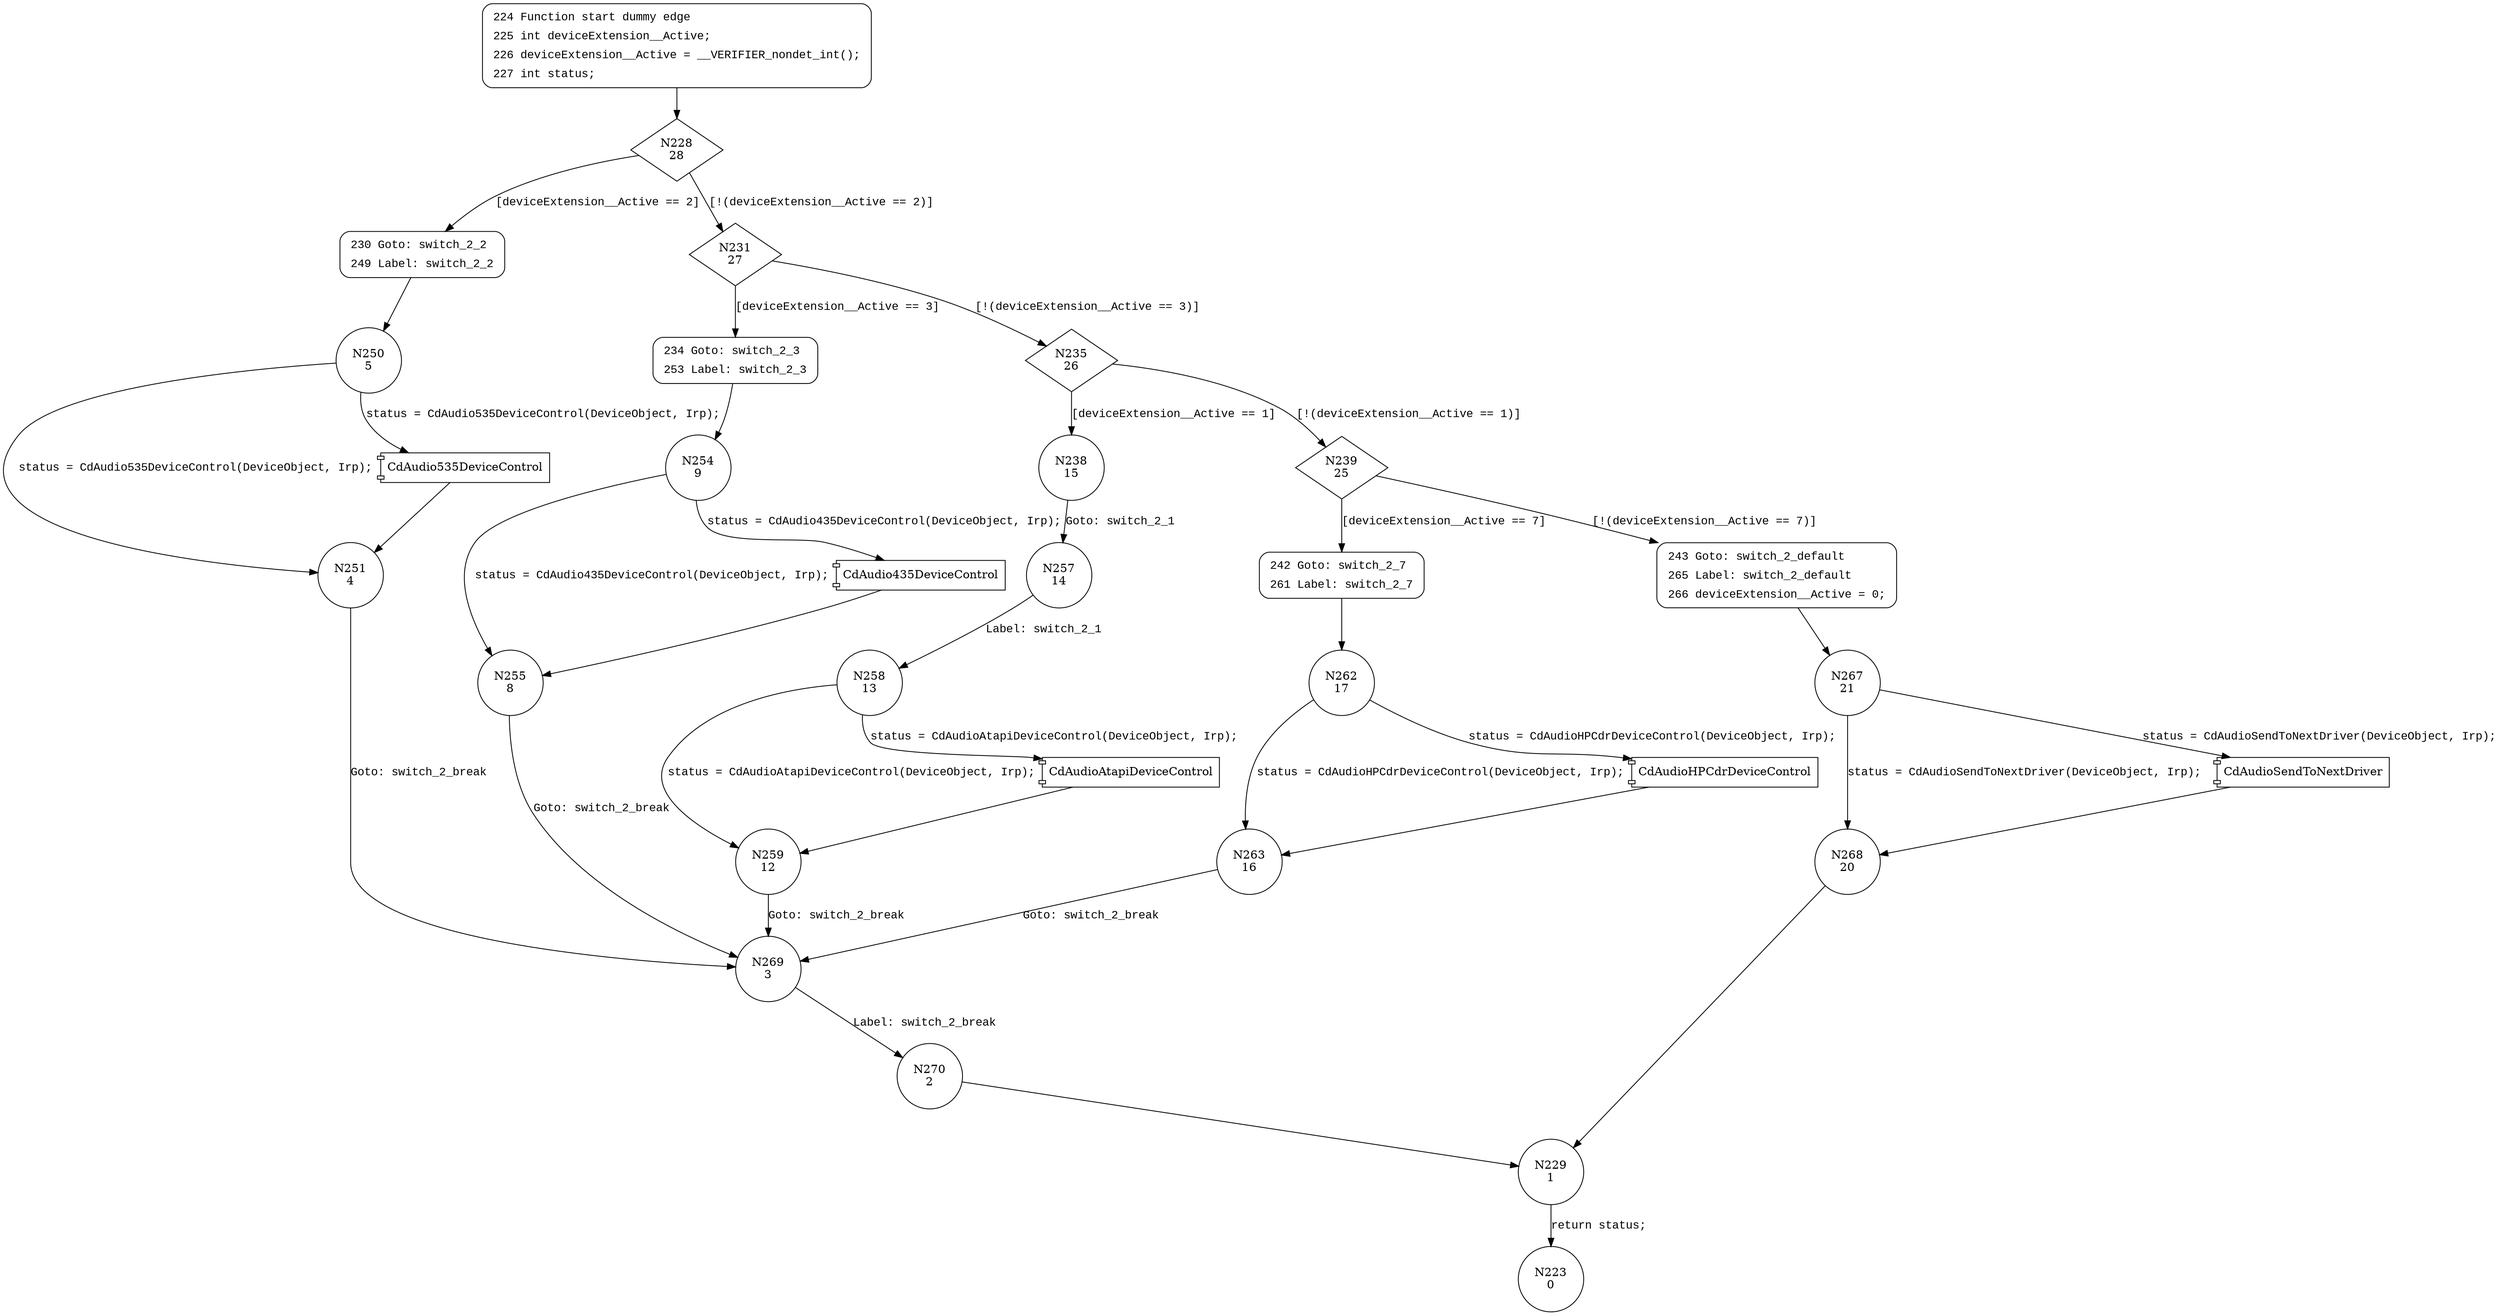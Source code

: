 digraph CdAudioDeviceControl {
228 [shape="diamond" label="N228\n28"]
230 [shape="circle" label="N230\n7"]
231 [shape="diamond" label="N231\n27"]
234 [shape="circle" label="N234\n11"]
235 [shape="diamond" label="N235\n26"]
238 [shape="circle" label="N238\n15"]
239 [shape="diamond" label="N239\n25"]
242 [shape="circle" label="N242\n19"]
243 [shape="circle" label="N243\n24"]
267 [shape="circle" label="N267\n21"]
268 [shape="circle" label="N268\n20"]
229 [shape="circle" label="N229\n1"]
223 [shape="circle" label="N223\n0"]
262 [shape="circle" label="N262\n17"]
263 [shape="circle" label="N263\n16"]
269 [shape="circle" label="N269\n3"]
270 [shape="circle" label="N270\n2"]
257 [shape="circle" label="N257\n14"]
258 [shape="circle" label="N258\n13"]
259 [shape="circle" label="N259\n12"]
254 [shape="circle" label="N254\n9"]
255 [shape="circle" label="N255\n8"]
250 [shape="circle" label="N250\n5"]
251 [shape="circle" label="N251\n4"]
224 [style="filled,bold" penwidth="1" fillcolor="white" fontname="Courier New" shape="Mrecord" label=<<table border="0" cellborder="0" cellpadding="3" bgcolor="white"><tr><td align="right">224</td><td align="left">Function start dummy edge</td></tr><tr><td align="right">225</td><td align="left">int deviceExtension__Active;</td></tr><tr><td align="right">226</td><td align="left">deviceExtension__Active = __VERIFIER_nondet_int();</td></tr><tr><td align="right">227</td><td align="left">int status;</td></tr></table>>]
224 -> 228[label=""]
243 [style="filled,bold" penwidth="1" fillcolor="white" fontname="Courier New" shape="Mrecord" label=<<table border="0" cellborder="0" cellpadding="3" bgcolor="white"><tr><td align="right">243</td><td align="left">Goto: switch_2_default</td></tr><tr><td align="right">265</td><td align="left">Label: switch_2_default</td></tr><tr><td align="right">266</td><td align="left">deviceExtension__Active = 0;</td></tr></table>>]
243 -> 267[label=""]
242 [style="filled,bold" penwidth="1" fillcolor="white" fontname="Courier New" shape="Mrecord" label=<<table border="0" cellborder="0" cellpadding="3" bgcolor="white"><tr><td align="right">242</td><td align="left">Goto: switch_2_7</td></tr><tr><td align="right">261</td><td align="left">Label: switch_2_7</td></tr></table>>]
242 -> 262[label=""]
234 [style="filled,bold" penwidth="1" fillcolor="white" fontname="Courier New" shape="Mrecord" label=<<table border="0" cellborder="0" cellpadding="3" bgcolor="white"><tr><td align="right">234</td><td align="left">Goto: switch_2_3</td></tr><tr><td align="right">253</td><td align="left">Label: switch_2_3</td></tr></table>>]
234 -> 254[label=""]
230 [style="filled,bold" penwidth="1" fillcolor="white" fontname="Courier New" shape="Mrecord" label=<<table border="0" cellborder="0" cellpadding="3" bgcolor="white"><tr><td align="right">230</td><td align="left">Goto: switch_2_2</td></tr><tr><td align="right">249</td><td align="left">Label: switch_2_2</td></tr></table>>]
230 -> 250[label=""]
228 -> 230 [label="[deviceExtension__Active == 2]" fontname="Courier New"]
228 -> 231 [label="[!(deviceExtension__Active == 2)]" fontname="Courier New"]
231 -> 234 [label="[deviceExtension__Active == 3]" fontname="Courier New"]
231 -> 235 [label="[!(deviceExtension__Active == 3)]" fontname="Courier New"]
235 -> 238 [label="[deviceExtension__Active == 1]" fontname="Courier New"]
235 -> 239 [label="[!(deviceExtension__Active == 1)]" fontname="Courier New"]
239 -> 242 [label="[deviceExtension__Active == 7]" fontname="Courier New"]
239 -> 243 [label="[!(deviceExtension__Active == 7)]" fontname="Courier New"]
100067 [shape="component" label="CdAudioSendToNextDriver"]
267 -> 100067 [label="status = CdAudioSendToNextDriver(DeviceObject, Irp);" fontname="Courier New"]
100067 -> 268 [label="" fontname="Courier New"]
267 -> 268 [label="status = CdAudioSendToNextDriver(DeviceObject, Irp);" fontname="Courier New"]
268 -> 229 [label="" fontname="Courier New"]
229 -> 223 [label="return status;" fontname="Courier New"]
100068 [shape="component" label="CdAudioHPCdrDeviceControl"]
262 -> 100068 [label="status = CdAudioHPCdrDeviceControl(DeviceObject, Irp);" fontname="Courier New"]
100068 -> 263 [label="" fontname="Courier New"]
262 -> 263 [label="status = CdAudioHPCdrDeviceControl(DeviceObject, Irp);" fontname="Courier New"]
263 -> 269 [label="Goto: switch_2_break" fontname="Courier New"]
269 -> 270 [label="Label: switch_2_break" fontname="Courier New"]
238 -> 257 [label="Goto: switch_2_1" fontname="Courier New"]
100069 [shape="component" label="CdAudioAtapiDeviceControl"]
258 -> 100069 [label="status = CdAudioAtapiDeviceControl(DeviceObject, Irp);" fontname="Courier New"]
100069 -> 259 [label="" fontname="Courier New"]
258 -> 259 [label="status = CdAudioAtapiDeviceControl(DeviceObject, Irp);" fontname="Courier New"]
259 -> 269 [label="Goto: switch_2_break" fontname="Courier New"]
100070 [shape="component" label="CdAudio435DeviceControl"]
254 -> 100070 [label="status = CdAudio435DeviceControl(DeviceObject, Irp);" fontname="Courier New"]
100070 -> 255 [label="" fontname="Courier New"]
254 -> 255 [label="status = CdAudio435DeviceControl(DeviceObject, Irp);" fontname="Courier New"]
255 -> 269 [label="Goto: switch_2_break" fontname="Courier New"]
100071 [shape="component" label="CdAudio535DeviceControl"]
250 -> 100071 [label="status = CdAudio535DeviceControl(DeviceObject, Irp);" fontname="Courier New"]
100071 -> 251 [label="" fontname="Courier New"]
250 -> 251 [label="status = CdAudio535DeviceControl(DeviceObject, Irp);" fontname="Courier New"]
251 -> 269 [label="Goto: switch_2_break" fontname="Courier New"]
270 -> 229 [label="" fontname="Courier New"]
257 -> 258 [label="Label: switch_2_1" fontname="Courier New"]
}